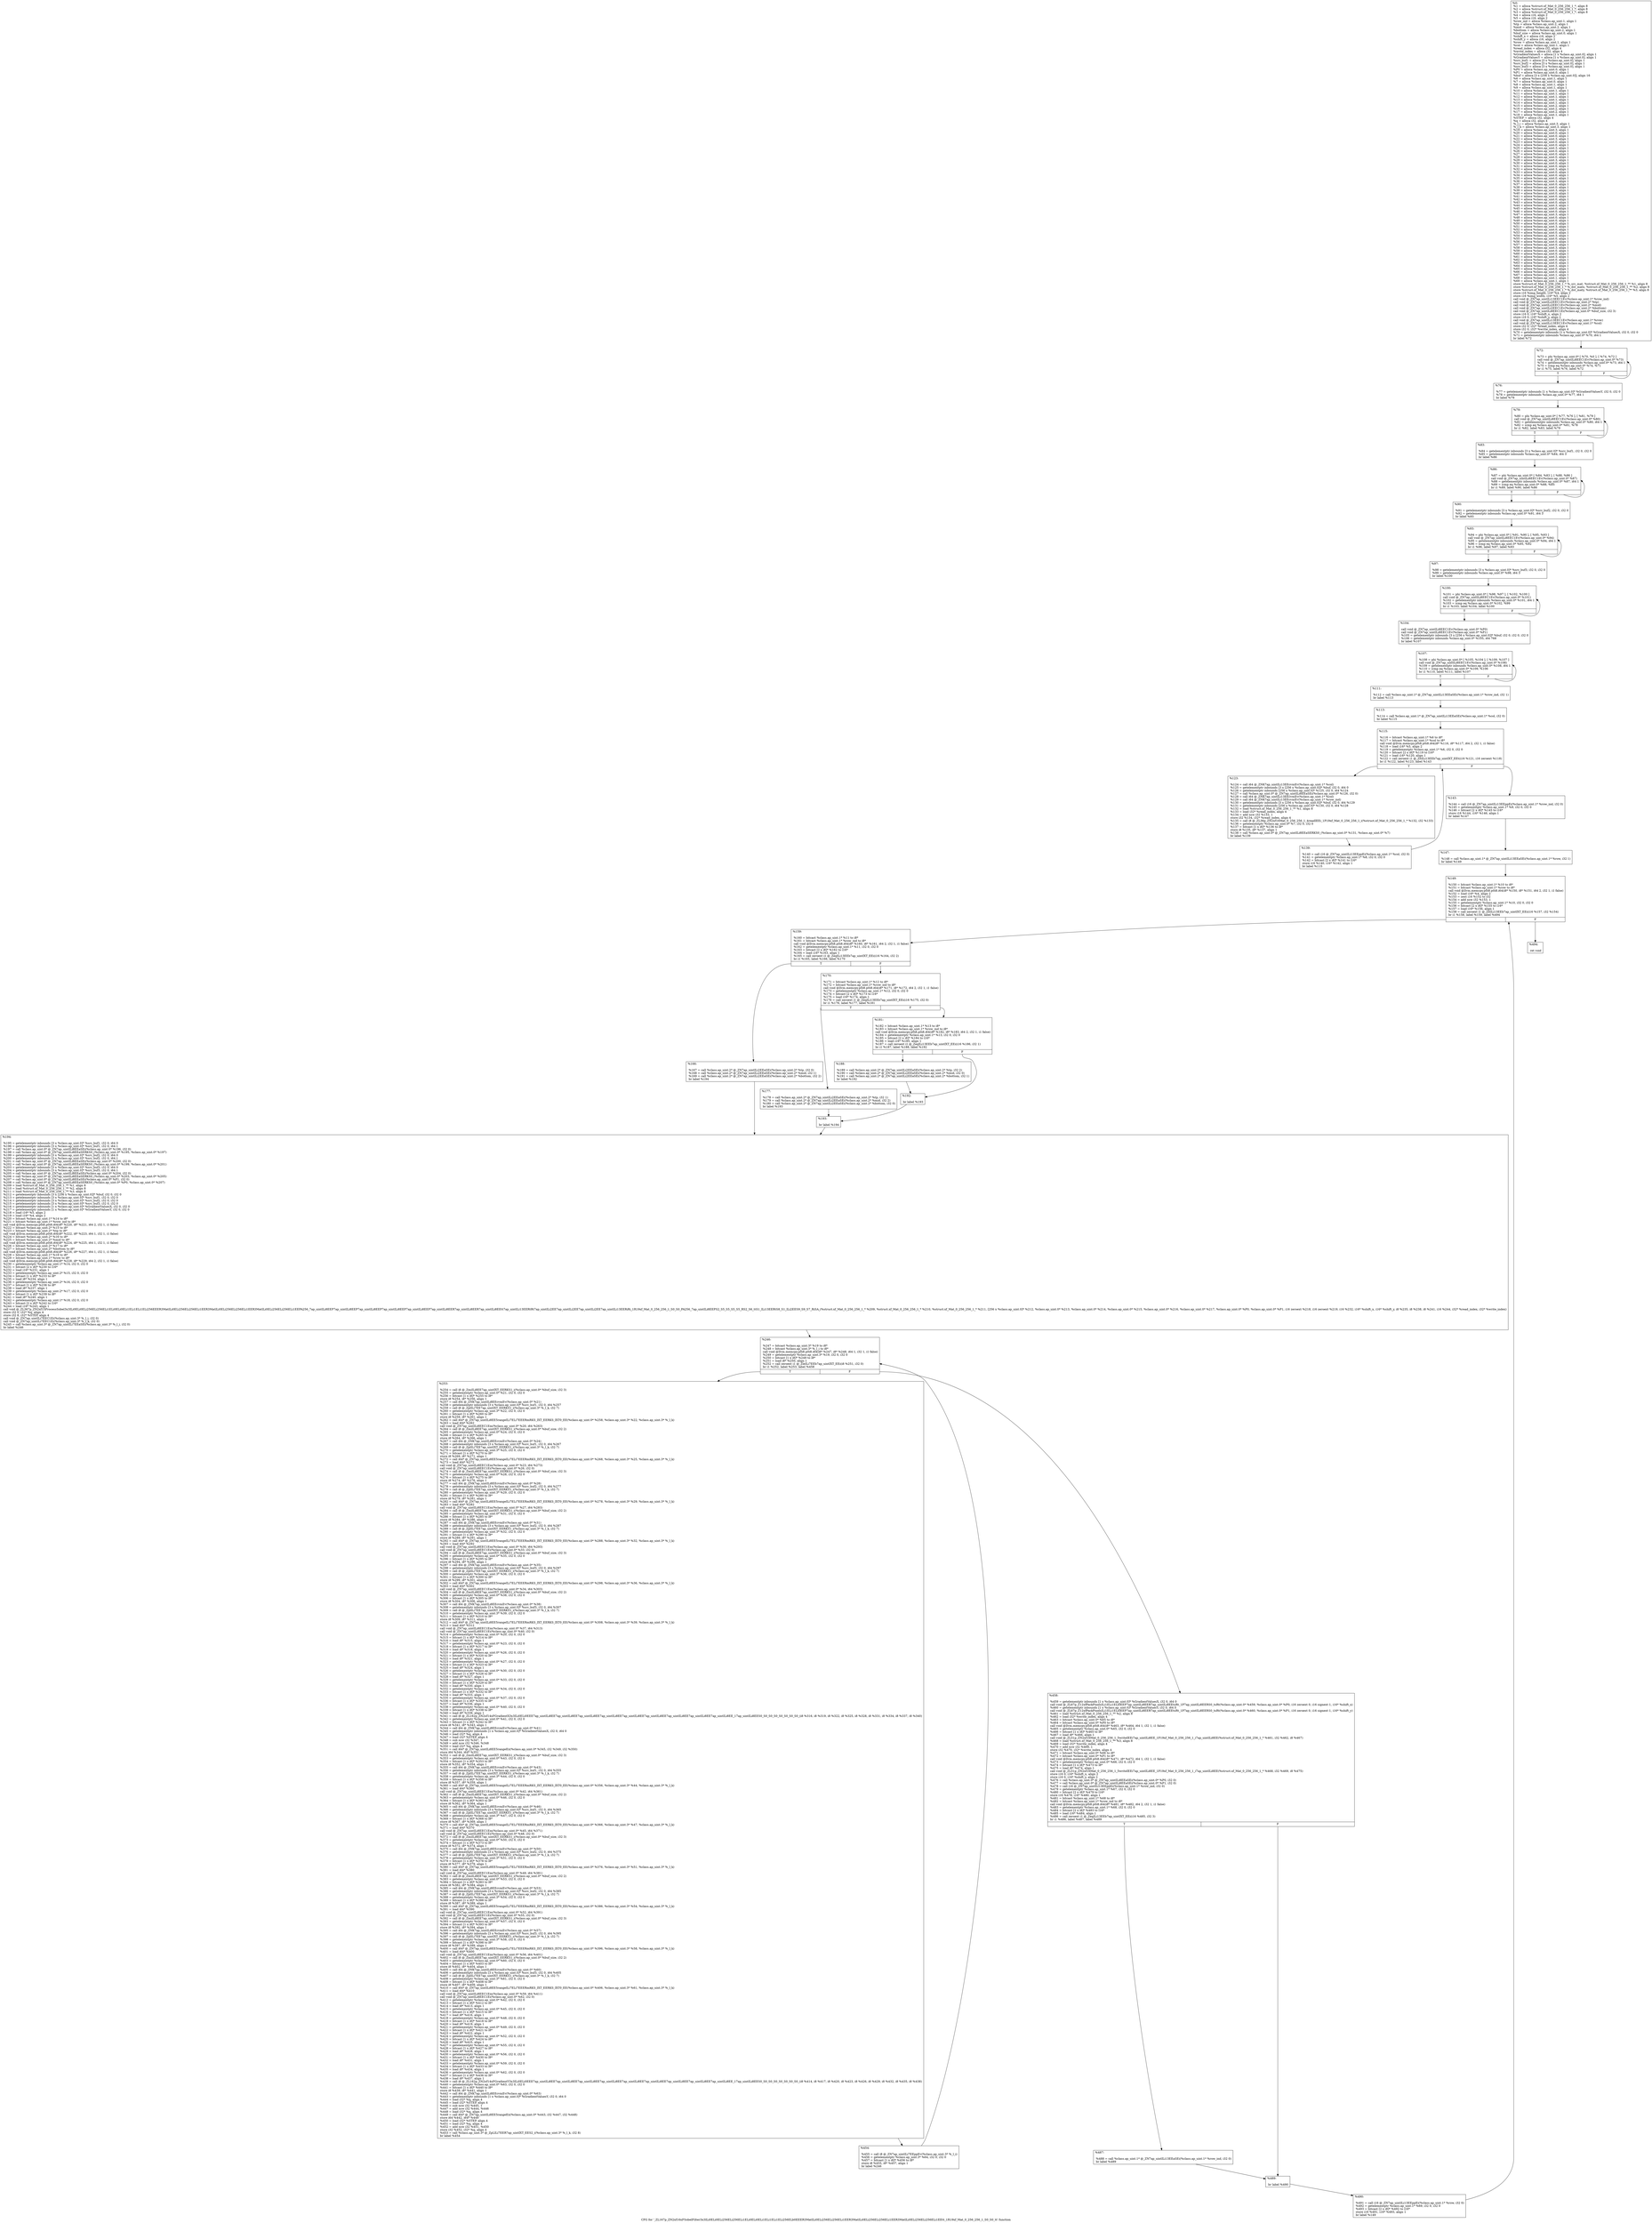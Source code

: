digraph "CFG for '_ZL167p_ZN2xf16xFSobelFilter3x3ILi0ELi0ELi256ELi256ELi1ELi0ELi0ELi1ELi1ELi1ELi256ELb0EEER3MatILi0ELi256ELi256ELi1EER3MatILi0ELi256ELi256ELi1EER3MatILi0ELi256ELi256ELi1EEtt_1R19xf_Mat_0_256_256_1_S0_S0_tt' function" {
	label="CFG for '_ZL167p_ZN2xf16xFSobelFilter3x3ILi0ELi0ELi256ELi256ELi1ELi0ELi0ELi1ELi1ELi1ELi256ELb0EEER3MatILi0ELi256ELi256ELi1EER3MatILi0ELi256ELi256ELi1EER3MatILi0ELi256ELi256ELi1EEtt_1R19xf_Mat_0_256_256_1_S0_S0_tt' function";

	Node0x1e5d020 [shape=record,label="{%0:\l  %1 = alloca %struct.xf_Mat_0_256_256_1_*, align 8\l  %2 = alloca %struct.xf_Mat_0_256_256_1_*, align 8\l  %3 = alloca %struct.xf_Mat_0_256_256_1_*, align 8\l  %4 = alloca i16, align 2\l  %5 = alloca i16, align 2\l  %row_ind = alloca %class.ap_uint.1, align 1\l  %tp = alloca %class.ap_uint.2, align 1\l  %mid = alloca %class.ap_uint.2, align 1\l  %bottom = alloca %class.ap_uint.2, align 1\l  %buf_size = alloca %class.ap_uint.0, align 1\l  %shift_x = alloca i16, align 2\l  %shift_y = alloca i16, align 2\l  %row = alloca %class.ap_uint.1, align 1\l  %col = alloca %class.ap_uint.1, align 1\l  %read_index = alloca i32, align 4\l  %write_index = alloca i32, align 4\l  %GradientValuesX = alloca [1 x %class.ap_uint.0], align 1\l  %GradientValuesY = alloca [1 x %class.ap_uint.0], align 1\l  %src_buf1 = alloca [3 x %class.ap_uint.0], align 1\l  %src_buf2 = alloca [3 x %class.ap_uint.0], align 1\l  %src_buf3 = alloca [3 x %class.ap_uint.0], align 1\l  %P0 = alloca %class.ap_uint.0, align 1\l  %P1 = alloca %class.ap_uint.0, align 1\l  %buf = alloca [3 x [256 x %class.ap_uint.0]], align 16\l  %6 = alloca %class.ap_uint.1, align 1\l  %7 = alloca %class.ap_uint.0, align 1\l  %8 = alloca %class.ap_uint.1, align 1\l  %9 = alloca %class.ap_uint.1, align 1\l  %10 = alloca %class.ap_uint.1, align 1\l  %11 = alloca %class.ap_uint.1, align 1\l  %12 = alloca %class.ap_uint.1, align 1\l  %13 = alloca %class.ap_uint.1, align 1\l  %14 = alloca %class.ap_uint.1, align 1\l  %15 = alloca %class.ap_uint.2, align 1\l  %16 = alloca %class.ap_uint.2, align 1\l  %17 = alloca %class.ap_uint.2, align 1\l  %18 = alloca %class.ap_uint.1, align 1\l  %STEP = alloca i32, align 4\l  %q = alloca i32, align 4\l  %_l_i = alloca %class.ap_uint.3, align 1\l  %_l_k = alloca %class.ap_uint.3, align 1\l  %19 = alloca %class.ap_uint.3, align 1\l  %20 = alloca %class.ap_uint.0, align 1\l  %21 = alloca %class.ap_uint.0, align 1\l  %22 = alloca %class.ap_uint.3, align 1\l  %23 = alloca %class.ap_uint.0, align 1\l  %24 = alloca %class.ap_uint.0, align 1\l  %25 = alloca %class.ap_uint.3, align 1\l  %26 = alloca %class.ap_uint.0, align 1\l  %27 = alloca %class.ap_uint.0, align 1\l  %28 = alloca %class.ap_uint.0, align 1\l  %29 = alloca %class.ap_uint.3, align 1\l  %30 = alloca %class.ap_uint.0, align 1\l  %31 = alloca %class.ap_uint.0, align 1\l  %32 = alloca %class.ap_uint.3, align 1\l  %33 = alloca %class.ap_uint.0, align 1\l  %34 = alloca %class.ap_uint.0, align 1\l  %35 = alloca %class.ap_uint.0, align 1\l  %36 = alloca %class.ap_uint.3, align 1\l  %37 = alloca %class.ap_uint.0, align 1\l  %38 = alloca %class.ap_uint.0, align 1\l  %39 = alloca %class.ap_uint.3, align 1\l  %40 = alloca %class.ap_uint.0, align 1\l  %41 = alloca %class.ap_uint.0, align 1\l  %42 = alloca %class.ap_uint.0, align 1\l  %43 = alloca %class.ap_uint.0, align 1\l  %44 = alloca %class.ap_uint.3, align 1\l  %45 = alloca %class.ap_uint.0, align 1\l  %46 = alloca %class.ap_uint.0, align 1\l  %47 = alloca %class.ap_uint.3, align 1\l  %48 = alloca %class.ap_uint.0, align 1\l  %49 = alloca %class.ap_uint.0, align 1\l  %50 = alloca %class.ap_uint.0, align 1\l  %51 = alloca %class.ap_uint.3, align 1\l  %52 = alloca %class.ap_uint.0, align 1\l  %53 = alloca %class.ap_uint.0, align 1\l  %54 = alloca %class.ap_uint.3, align 1\l  %55 = alloca %class.ap_uint.0, align 1\l  %56 = alloca %class.ap_uint.0, align 1\l  %57 = alloca %class.ap_uint.0, align 1\l  %58 = alloca %class.ap_uint.3, align 1\l  %59 = alloca %class.ap_uint.0, align 1\l  %60 = alloca %class.ap_uint.0, align 1\l  %61 = alloca %class.ap_uint.3, align 1\l  %62 = alloca %class.ap_uint.0, align 1\l  %63 = alloca %class.ap_uint.0, align 1\l  %64 = alloca %class.ap_uint.3, align 1\l  %65 = alloca %class.ap_uint.0, align 1\l  %66 = alloca %class.ap_uint.0, align 1\l  %67 = alloca %class.ap_uint.1, align 1\l  %68 = alloca %class.ap_uint.1, align 1\l  %69 = alloca %class.ap_uint.1, align 1\l  store %struct.xf_Mat_0_256_256_1_* %_src_mat, %struct.xf_Mat_0_256_256_1_** %1, align 8\l  store %struct.xf_Mat_0_256_256_1_* %_dst_matx, %struct.xf_Mat_0_256_256_1_** %2, align 8\l  store %struct.xf_Mat_0_256_256_1_* %_dst_maty, %struct.xf_Mat_0_256_256_1_** %3, align 8\l  store i16 %img_height, i16* %4, align 2\l  store i16 %img_width, i16* %5, align 2\l  call void @_ZN7ap_uintILi13EEC1Ev(%class.ap_uint.1* %row_ind)\l  call void @_ZN7ap_uintILi2EEC1Ev(%class.ap_uint.2* %tp)\l  call void @_ZN7ap_uintILi2EEC1Ev(%class.ap_uint.2* %mid)\l  call void @_ZN7ap_uintILi2EEC1Ev(%class.ap_uint.2* %bottom)\l  call void @_ZN7ap_uintILi8EEC1Ei(%class.ap_uint.0* %buf_size, i32 3)\l  store i16 0, i16* %shift_x, align 2\l  store i16 0, i16* %shift_y, align 2\l  call void @_ZN7ap_uintILi13EEC1Ev(%class.ap_uint.1* %row)\l  call void @_ZN7ap_uintILi13EEC1Ev(%class.ap_uint.1* %col)\l  store i32 0, i32* %read_index, align 4\l  store i32 0, i32* %write_index, align 4\l  %70 = getelementptr inbounds [1 x %class.ap_uint.0]* %GradientValuesX, i32 0, i32 0\l  %71 = getelementptr inbounds %class.ap_uint.0* %70, i64 1\l  br label %72\l}"];
	Node0x1e5d020 -> Node0x1e60cb0;
	Node0x1e60cb0 [shape=record,label="{%72:\l\l  %73 = phi %class.ap_uint.0* [ %70, %0 ], [ %74, %72 ]\l  call void @_ZN7ap_uintILi8EEC1Ev(%class.ap_uint.0* %73)\l  %74 = getelementptr inbounds %class.ap_uint.0* %73, i64 1\l  %75 = icmp eq %class.ap_uint.0* %74, %71\l  br i1 %75, label %76, label %72\l|{<s0>T|<s1>F}}"];
	Node0x1e60cb0:s0 -> Node0x1e68940;
	Node0x1e60cb0:s1 -> Node0x1e60cb0;
	Node0x1e68940 [shape=record,label="{%76:\l\l  %77 = getelementptr inbounds [1 x %class.ap_uint.0]* %GradientValuesY, i32 0, i32 0\l  %78 = getelementptr inbounds %class.ap_uint.0* %77, i64 1\l  br label %79\l}"];
	Node0x1e68940 -> Node0x1e68b90;
	Node0x1e68b90 [shape=record,label="{%79:\l\l  %80 = phi %class.ap_uint.0* [ %77, %76 ], [ %81, %79 ]\l  call void @_ZN7ap_uintILi8EEC1Ev(%class.ap_uint.0* %80)\l  %81 = getelementptr inbounds %class.ap_uint.0* %80, i64 1\l  %82 = icmp eq %class.ap_uint.0* %81, %78\l  br i1 %82, label %83, label %79\l|{<s0>T|<s1>F}}"];
	Node0x1e68b90:s0 -> Node0x1e68ef0;
	Node0x1e68b90:s1 -> Node0x1e68b90;
	Node0x1e68ef0 [shape=record,label="{%83:\l\l  %84 = getelementptr inbounds [3 x %class.ap_uint.0]* %src_buf1, i32 0, i32 0\l  %85 = getelementptr inbounds %class.ap_uint.0* %84, i64 3\l  br label %86\l}"];
	Node0x1e68ef0 -> Node0x1e69140;
	Node0x1e69140 [shape=record,label="{%86:\l\l  %87 = phi %class.ap_uint.0* [ %84, %83 ], [ %88, %86 ]\l  call void @_ZN7ap_uintILi8EEC1Ev(%class.ap_uint.0* %87)\l  %88 = getelementptr inbounds %class.ap_uint.0* %87, i64 1\l  %89 = icmp eq %class.ap_uint.0* %88, %85\l  br i1 %89, label %90, label %86\l|{<s0>T|<s1>F}}"];
	Node0x1e69140:s0 -> Node0x1e694f0;
	Node0x1e69140:s1 -> Node0x1e69140;
	Node0x1e694f0 [shape=record,label="{%90:\l\l  %91 = getelementptr inbounds [3 x %class.ap_uint.0]* %src_buf2, i32 0, i32 0\l  %92 = getelementptr inbounds %class.ap_uint.0* %91, i64 3\l  br label %93\l}"];
	Node0x1e694f0 -> Node0x1e69740;
	Node0x1e69740 [shape=record,label="{%93:\l\l  %94 = phi %class.ap_uint.0* [ %91, %90 ], [ %95, %93 ]\l  call void @_ZN7ap_uintILi8EEC1Ev(%class.ap_uint.0* %94)\l  %95 = getelementptr inbounds %class.ap_uint.0* %94, i64 1\l  %96 = icmp eq %class.ap_uint.0* %95, %92\l  br i1 %96, label %97, label %93\l|{<s0>T|<s1>F}}"];
	Node0x1e69740:s0 -> Node0x1e69aa0;
	Node0x1e69740:s1 -> Node0x1e69740;
	Node0x1e69aa0 [shape=record,label="{%97:\l\l  %98 = getelementptr inbounds [3 x %class.ap_uint.0]* %src_buf3, i32 0, i32 0\l  %99 = getelementptr inbounds %class.ap_uint.0* %98, i64 3\l  br label %100\l}"];
	Node0x1e69aa0 -> Node0x1e69cf0;
	Node0x1e69cf0 [shape=record,label="{%100:\l\l  %101 = phi %class.ap_uint.0* [ %98, %97 ], [ %102, %100 ]\l  call void @_ZN7ap_uintILi8EEC1Ev(%class.ap_uint.0* %101)\l  %102 = getelementptr inbounds %class.ap_uint.0* %101, i64 1\l  %103 = icmp eq %class.ap_uint.0* %102, %99\l  br i1 %103, label %104, label %100\l|{<s0>T|<s1>F}}"];
	Node0x1e69cf0:s0 -> Node0x1e6a050;
	Node0x1e69cf0:s1 -> Node0x1e69cf0;
	Node0x1e6a050 [shape=record,label="{%104:\l\l  call void @_ZN7ap_uintILi8EEC1Ev(%class.ap_uint.0* %P0)\l  call void @_ZN7ap_uintILi8EEC1Ev(%class.ap_uint.0* %P1)\l  %105 = getelementptr inbounds [3 x [256 x %class.ap_uint.0]]* %buf, i32 0, i32 0, i32 0\l  %106 = getelementptr inbounds %class.ap_uint.0* %105, i64 768\l  br label %107\l}"];
	Node0x1e6a050 -> Node0x1e6a330;
	Node0x1e6a330 [shape=record,label="{%107:\l\l  %108 = phi %class.ap_uint.0* [ %105, %104 ], [ %109, %107 ]\l  call void @_ZN7ap_uintILi8EEC1Ev(%class.ap_uint.0* %108)\l  %109 = getelementptr inbounds %class.ap_uint.0* %108, i64 1\l  %110 = icmp eq %class.ap_uint.0* %109, %106\l  br i1 %110, label %111, label %107\l|{<s0>T|<s1>F}}"];
	Node0x1e6a330:s0 -> Node0x1e6a6e0;
	Node0x1e6a330:s1 -> Node0x1e6a330;
	Node0x1e6a6e0 [shape=record,label="{%111:\l\l  %112 = call %class.ap_uint.1* @_ZN7ap_uintILi13EEaSEi(%class.ap_uint.1* %row_ind, i32 1)\l  br label %113\l}"];
	Node0x1e6a6e0 -> Node0x1e6a960;
	Node0x1e6a960 [shape=record,label="{%113:\l\l  %114 = call %class.ap_uint.1* @_ZN7ap_uintILi13EEaSEi(%class.ap_uint.1* %col, i32 0)\l  br label %115\l}"];
	Node0x1e6a960 -> Node0x1e6ab30;
	Node0x1e6ab30 [shape=record,label="{%115:\l\l  %116 = bitcast %class.ap_uint.1* %6 to i8*\l  %117 = bitcast %class.ap_uint.1* %col to i8*\l  call void @llvm.memcpy.p0i8.p0i8.i64(i8* %116, i8* %117, i64 2, i32 1, i1 false)\l  %118 = load i16* %5, align 2\l  %119 = getelementptr %class.ap_uint.1* %6, i32 0, i32 0\l  %120 = bitcast [2 x i8]* %119 to i16*\l  %121 = load i16* %120, align 1\l  %122 = call zeroext i1 @_ZltILi13EEb7ap_uintIXT_EEt(i16 %121, i16 zeroext %118)\l  br i1 %122, label %123, label %143\l|{<s0>T|<s1>F}}"];
	Node0x1e6ab30:s0 -> Node0x1e6b2c0;
	Node0x1e6ab30:s1 -> Node0x1e6b360;
	Node0x1e6b2c0 [shape=record,label="{%123:\l\l  %124 = call i64 @_ZNK7ap_uintILi13EEcvmEv(%class.ap_uint.1* %col)\l  %125 = getelementptr inbounds [3 x [256 x %class.ap_uint.0]]* %buf, i32 0, i64 0\l  %126 = getelementptr inbounds [256 x %class.ap_uint.0]* %125, i32 0, i64 %124\l  %127 = call %class.ap_uint.0* @_ZN7ap_uintILi8EEaSEi(%class.ap_uint.0* %126, i32 0)\l  %128 = call i64 @_ZNK7ap_uintILi13EEcvmEv(%class.ap_uint.1* %col)\l  %129 = call i64 @_ZNK7ap_uintILi13EEcvmEv(%class.ap_uint.1* %row_ind)\l  %130 = getelementptr inbounds [3 x [256 x %class.ap_uint.0]]* %buf, i32 0, i64 %129\l  %131 = getelementptr inbounds [256 x %class.ap_uint.0]* %130, i32 0, i64 %128\l  %132 = load %struct.xf_Mat_0_256_256_1_** %1, align 8\l  %133 = load i32* %read_index, align 4\l  %134 = add nsw i32 %133, 1\l  store i32 %134, i32* %read_index, align 4\l  %135 = call i8 @_ZL36p_ZN2xf16Mat_0_256_256_1_4readIEEi_1P19xf_Mat_0_256_256_1_i(%struct.xf_Mat_0_256_256_1_* %132, i32 %133)\l  %136 = getelementptr %class.ap_uint.0* %7, i32 0, i32 0\l  %137 = bitcast [1 x i8]* %136 to i8*\l  store i8 %135, i8* %137, align 1\l  %138 = call %class.ap_uint.0* @_ZN7ap_uintILi8EEaSERKS0_(%class.ap_uint.0* %131, %class.ap_uint.0* %7)\l  br label %139\l}"];
	Node0x1e6b2c0 -> Node0x1e6cae0;
	Node0x1e6cae0 [shape=record,label="{%139:\l\l  %140 = call i16 @_ZN7ap_uintILi13EEppEi(%class.ap_uint.1* %col, i32 0)\l  %141 = getelementptr %class.ap_uint.1* %8, i32 0, i32 0\l  %142 = bitcast [2 x i8]* %141 to i16*\l  store i16 %140, i16* %142, align 1\l  br label %115\l}"];
	Node0x1e6cae0 -> Node0x1e6ab30;
	Node0x1e6b360 [shape=record,label="{%143:\l\l  %144 = call i16 @_ZN7ap_uintILi13EEppEi(%class.ap_uint.1* %row_ind, i32 0)\l  %145 = getelementptr %class.ap_uint.1* %9, i32 0, i32 0\l  %146 = bitcast [2 x i8]* %145 to i16*\l  store i16 %144, i16* %146, align 1\l  br label %147\l}"];
	Node0x1e6b360 -> Node0x1e6d250;
	Node0x1e6d250 [shape=record,label="{%147:\l\l  %148 = call %class.ap_uint.1* @_ZN7ap_uintILi13EEaSEi(%class.ap_uint.1* %row, i32 1)\l  br label %149\l}"];
	Node0x1e6d250 -> Node0x1e6d3e0;
	Node0x1e6d3e0 [shape=record,label="{%149:\l\l  %150 = bitcast %class.ap_uint.1* %10 to i8*\l  %151 = bitcast %class.ap_uint.1* %row to i8*\l  call void @llvm.memcpy.p0i8.p0i8.i64(i8* %150, i8* %151, i64 2, i32 1, i1 false)\l  %152 = load i16* %4, align 2\l  %153 = zext i16 %152 to i32\l  %154 = add nsw i32 %153, 1\l  %155 = getelementptr %class.ap_uint.1* %10, i32 0, i32 0\l  %156 = bitcast [2 x i8]* %155 to i16*\l  %157 = load i16* %156, align 1\l  %158 = call zeroext i1 @_ZltILi13EEb7ap_uintIXT_EEi(i16 %157, i32 %154)\l  br i1 %158, label %159, label %494\l|{<s0>T|<s1>F}}"];
	Node0x1e6d3e0:s0 -> Node0x1e6dc10;
	Node0x1e6d3e0:s1 -> Node0x1e6dcb0;
	Node0x1e6dc10 [shape=record,label="{%159:\l\l  %160 = bitcast %class.ap_uint.1* %11 to i8*\l  %161 = bitcast %class.ap_uint.1* %row_ind to i8*\l  call void @llvm.memcpy.p0i8.p0i8.i64(i8* %160, i8* %161, i64 2, i32 1, i1 false)\l  %162 = getelementptr %class.ap_uint.1* %11, i32 0, i32 0\l  %163 = bitcast [2 x i8]* %162 to i16*\l  %164 = load i16* %163, align 1\l  %165 = call zeroext i1 @_ZeqILi13EEb7ap_uintIXT_EEi(i16 %164, i32 2)\l  br i1 %165, label %166, label %170\l|{<s0>T|<s1>F}}"];
	Node0x1e6dc10:s0 -> Node0x1e6e3a0;
	Node0x1e6dc10:s1 -> Node0x1e6e440;
	Node0x1e6e3a0 [shape=record,label="{%166:\l\l  %167 = call %class.ap_uint.2* @_ZN7ap_uintILi2EEaSEi(%class.ap_uint.2* %tp, i32 0)\l  %168 = call %class.ap_uint.2* @_ZN7ap_uintILi2EEaSEi(%class.ap_uint.2* %mid, i32 1)\l  %169 = call %class.ap_uint.2* @_ZN7ap_uintILi2EEaSEi(%class.ap_uint.2* %bottom, i32 2)\l  br label %194\l}"];
	Node0x1e6e3a0 -> Node0x1e6e940;
	Node0x1e6e440 [shape=record,label="{%170:\l\l  %171 = bitcast %class.ap_uint.1* %12 to i8*\l  %172 = bitcast %class.ap_uint.1* %row_ind to i8*\l  call void @llvm.memcpy.p0i8.p0i8.i64(i8* %171, i8* %172, i64 2, i32 1, i1 false)\l  %173 = getelementptr %class.ap_uint.1* %12, i32 0, i32 0\l  %174 = bitcast [2 x i8]* %173 to i16*\l  %175 = load i16* %174, align 1\l  %176 = call zeroext i1 @_ZeqILi13EEb7ap_uintIXT_EEi(i16 %175, i32 0)\l  br i1 %176, label %177, label %181\l|{<s0>T|<s1>F}}"];
	Node0x1e6e440:s0 -> Node0x1e6ee80;
	Node0x1e6e440:s1 -> Node0x1e6ef20;
	Node0x1e6ee80 [shape=record,label="{%177:\l\l  %178 = call %class.ap_uint.2* @_ZN7ap_uintILi2EEaSEi(%class.ap_uint.2* %tp, i32 1)\l  %179 = call %class.ap_uint.2* @_ZN7ap_uintILi2EEaSEi(%class.ap_uint.2* %mid, i32 2)\l  %180 = call %class.ap_uint.2* @_ZN7ap_uintILi2EEaSEi(%class.ap_uint.2* %bottom, i32 0)\l  br label %193\l}"];
	Node0x1e6ee80 -> Node0x1e6f280;
	Node0x1e6ef20 [shape=record,label="{%181:\l\l  %182 = bitcast %class.ap_uint.1* %13 to i8*\l  %183 = bitcast %class.ap_uint.1* %row_ind to i8*\l  call void @llvm.memcpy.p0i8.p0i8.i64(i8* %182, i8* %183, i64 2, i32 1, i1 false)\l  %184 = getelementptr %class.ap_uint.1* %13, i32 0, i32 0\l  %185 = bitcast [2 x i8]* %184 to i16*\l  %186 = load i16* %185, align 1\l  %187 = call zeroext i1 @_ZeqILi13EEb7ap_uintIXT_EEi(i16 %186, i32 1)\l  br i1 %187, label %188, label %192\l|{<s0>T|<s1>F}}"];
	Node0x1e6ef20:s0 -> Node0x1e6f7c0;
	Node0x1e6ef20:s1 -> Node0x1e6f820;
	Node0x1e6f7c0 [shape=record,label="{%188:\l\l  %189 = call %class.ap_uint.2* @_ZN7ap_uintILi2EEaSEi(%class.ap_uint.2* %tp, i32 2)\l  %190 = call %class.ap_uint.2* @_ZN7ap_uintILi2EEaSEi(%class.ap_uint.2* %mid, i32 0)\l  %191 = call %class.ap_uint.2* @_ZN7ap_uintILi2EEaSEi(%class.ap_uint.2* %bottom, i32 1)\l  br label %192\l}"];
	Node0x1e6f7c0 -> Node0x1e6f820;
	Node0x1e6f820 [shape=record,label="{%192:\l\l  br label %193\l}"];
	Node0x1e6f820 -> Node0x1e6f280;
	Node0x1e6f280 [shape=record,label="{%193:\l\l  br label %194\l}"];
	Node0x1e6f280 -> Node0x1e6e940;
	Node0x1e6e940 [shape=record,label="{%194:\l\l  %195 = getelementptr inbounds [3 x %class.ap_uint.0]* %src_buf1, i32 0, i64 0\l  %196 = getelementptr inbounds [3 x %class.ap_uint.0]* %src_buf1, i32 0, i64 1\l  %197 = call %class.ap_uint.0* @_ZN7ap_uintILi8EEaSEi(%class.ap_uint.0* %196, i32 0)\l  %198 = call %class.ap_uint.0* @_ZN7ap_uintILi8EEaSERKS0_(%class.ap_uint.0* %195, %class.ap_uint.0* %197)\l  %199 = getelementptr inbounds [3 x %class.ap_uint.0]* %src_buf2, i32 0, i64 0\l  %200 = getelementptr inbounds [3 x %class.ap_uint.0]* %src_buf2, i32 0, i64 1\l  %201 = call %class.ap_uint.0* @_ZN7ap_uintILi8EEaSEi(%class.ap_uint.0* %200, i32 0)\l  %202 = call %class.ap_uint.0* @_ZN7ap_uintILi8EEaSERKS0_(%class.ap_uint.0* %199, %class.ap_uint.0* %201)\l  %203 = getelementptr inbounds [3 x %class.ap_uint.0]* %src_buf3, i32 0, i64 0\l  %204 = getelementptr inbounds [3 x %class.ap_uint.0]* %src_buf3, i32 0, i64 1\l  %205 = call %class.ap_uint.0* @_ZN7ap_uintILi8EEaSEi(%class.ap_uint.0* %204, i32 0)\l  %206 = call %class.ap_uint.0* @_ZN7ap_uintILi8EEaSERKS0_(%class.ap_uint.0* %203, %class.ap_uint.0* %205)\l  %207 = call %class.ap_uint.0* @_ZN7ap_uintILi8EEaSEi(%class.ap_uint.0* %P1, i32 0)\l  %208 = call %class.ap_uint.0* @_ZN7ap_uintILi8EEaSERKS0_(%class.ap_uint.0* %P0, %class.ap_uint.0* %207)\l  %209 = load %struct.xf_Mat_0_256_256_1_** %1, align 8\l  %210 = load %struct.xf_Mat_0_256_256_1_** %2, align 8\l  %211 = load %struct.xf_Mat_0_256_256_1_** %3, align 8\l  %212 = getelementptr inbounds [3 x [256 x %class.ap_uint.0]]* %buf, i32 0, i32 0\l  %213 = getelementptr inbounds [3 x %class.ap_uint.0]* %src_buf1, i32 0, i32 0\l  %214 = getelementptr inbounds [3 x %class.ap_uint.0]* %src_buf2, i32 0, i32 0\l  %215 = getelementptr inbounds [3 x %class.ap_uint.0]* %src_buf3, i32 0, i32 0\l  %216 = getelementptr inbounds [1 x %class.ap_uint.0]* %GradientValuesX, i32 0, i32 0\l  %217 = getelementptr inbounds [1 x %class.ap_uint.0]* %GradientValuesY, i32 0, i32 0\l  %218 = load i16* %5, align 2\l  %219 = load i16* %4, align 2\l  %220 = bitcast %class.ap_uint.1* %14 to i8*\l  %221 = bitcast %class.ap_uint.1* %row_ind to i8*\l  call void @llvm.memcpy.p0i8.p0i8.i64(i8* %220, i8* %221, i64 2, i32 1, i1 false)\l  %222 = bitcast %class.ap_uint.2* %15 to i8*\l  %223 = bitcast %class.ap_uint.2* %tp to i8*\l  call void @llvm.memcpy.p0i8.p0i8.i64(i8* %222, i8* %223, i64 1, i32 1, i1 false)\l  %224 = bitcast %class.ap_uint.2* %16 to i8*\l  %225 = bitcast %class.ap_uint.2* %mid to i8*\l  call void @llvm.memcpy.p0i8.p0i8.i64(i8* %224, i8* %225, i64 1, i32 1, i1 false)\l  %226 = bitcast %class.ap_uint.2* %17 to i8*\l  %227 = bitcast %class.ap_uint.2* %bottom to i8*\l  call void @llvm.memcpy.p0i8.p0i8.i64(i8* %226, i8* %227, i64 1, i32 1, i1 false)\l  %228 = bitcast %class.ap_uint.1* %18 to i8*\l  %229 = bitcast %class.ap_uint.1* %row to i8*\l  call void @llvm.memcpy.p0i8.p0i8.i64(i8* %228, i8* %229, i64 2, i32 1, i1 false)\l  %230 = getelementptr %class.ap_uint.1* %14, i32 0, i32 0\l  %231 = bitcast [2 x i8]* %230 to i16*\l  %232 = load i16* %231, align 1\l  %233 = getelementptr %class.ap_uint.2* %15, i32 0, i32 0\l  %234 = bitcast [1 x i8]* %233 to i8*\l  %235 = load i8* %234, align 1\l  %236 = getelementptr %class.ap_uint.2* %16, i32 0, i32 0\l  %237 = bitcast [1 x i8]* %236 to i8*\l  %238 = load i8* %237, align 1\l  %239 = getelementptr %class.ap_uint.2* %17, i32 0, i32 0\l  %240 = bitcast [1 x i8]* %239 to i8*\l  %241 = load i8* %240, align 1\l  %242 = getelementptr %class.ap_uint.1* %18, i32 0, i32 0\l  %243 = bitcast [2 x i8]* %242 to i16*\l  %244 = load i16* %243, align 1\l  call void @_ZL367p_ZN2xf15ProcessSobel3x3ILi0ELi0ELi256ELi256ELi1ELi0ELi0ELi1ELi1ELi1ELi256EEER3MatILi0ELi256ELi256ELi1EER3MatILi0ELi256ELi256ELi1EER3MatILi0ELi256ELi256ELi1EEPA256_7ap_uintILi8EEP7ap_uintILi8EEP7ap_uintILi8EEP7ap_uintILi8EEP7ap_uintILi8EEP7ap_uintILi8EER7ap_uintILi8EER7ap_uintILi8EEtt7ap_uintILi13EERtRt7ap_uintILi2EE7ap_uintILi2EE7ap_uintILi2EE7ap_uintILi13EERiRi_1R19xf_Mat_0_256_256_1_S0_S0_PA256_7ap_uintILi8EEPS2_S5_S5_S5_S5_RS2_S6_ttS1_ILi13EERtS8_S1_ILi2EES9_S9_S7_RiSA_(%struct.xf_Mat_0_256_256_1_* %209, %struct.xf_Mat_0_256_256_1_* %210, %struct.xf_Mat_0_256_256_1_* %211, [256 x %class.ap_uint.0]* %212, %class.ap_uint.0* %213, %class.ap_uint.0* %214, %class.ap_uint.0* %215, %class.ap_uint.0* %216, %class.ap_uint.0* %217, %class.ap_uint.0* %P0, %class.ap_uint.0* %P1, i16 zeroext %218, i16 zeroext %219, i16 %232, i16* %shift_x, i16* %shift_y, i8 %235, i8 %238, i8 %241, i16 %244, i32* %read_index, i32* %write_index)\l  store i32 0, i32* %q, align 4\l  store i32 8, i32* %STEP, align 4\l  call void @_ZN7ap_uintILi7EEC1Ei(%class.ap_uint.3* %_l_i, i32 0)\l  call void @_ZN7ap_uintILi7EEC1Ei(%class.ap_uint.3* %_l_k, i32 0)\l  %245 = call %class.ap_uint.3* @_ZN7ap_uintILi7EEaSEi(%class.ap_uint.3* %_l_i, i32 0)\l  br label %246\l}"];
	Node0x1e6e940 -> Node0x1e731c0;
	Node0x1e731c0 [shape=record,label="{%246:\l\l  %247 = bitcast %class.ap_uint.3* %19 to i8*\l  %248 = bitcast %class.ap_uint.3* %_l_i to i8*\l  call void @llvm.memcpy.p0i8.p0i8.i64(i8* %247, i8* %248, i64 1, i32 1, i1 false)\l  %249 = getelementptr %class.ap_uint.3* %19, i32 0, i32 0\l  %250 = bitcast [1 x i8]* %249 to i8*\l  %251 = load i8* %250, align 1\l  %252 = call zeroext i1 @_ZleILi7EEb7ap_uintIXT_EEi(i8 %251, i32 0)\l  br i1 %252, label %253, label %458\l|{<s0>T|<s1>F}}"];
	Node0x1e731c0:s0 -> Node0x1e73850;
	Node0x1e731c0:s1 -> Node0x1e738f0;
	Node0x1e73850 [shape=record,label="{%253:\l\l  %254 = call i8 @_ZmiILi8EE7ap_uintIXT_EERKS1_i(%class.ap_uint.0* %buf_size, i32 3)\l  %255 = getelementptr %class.ap_uint.0* %21, i32 0, i32 0\l  %256 = bitcast [1 x i8]* %255 to i8*\l  store i8 %254, i8* %256, align 1\l  %257 = call i64 @_ZNK7ap_uintILi8EEcvmEv(%class.ap_uint.0* %21)\l  %258 = getelementptr inbounds [3 x %class.ap_uint.0]* %src_buf1, i32 0, i64 %257\l  %259 = call i8 @_ZplILi7EE7ap_uintIXT_EERKS1_i(%class.ap_uint.3* %_l_k, i32 7)\l  %260 = getelementptr %class.ap_uint.3* %22, i32 0, i32 0\l  %261 = bitcast [1 x i8]* %260 to i8*\l  store i8 %259, i8* %261, align 1\l  %262 = call i64* @_ZN7ap_uintILi8EE5rangeILi7ELi7EEERmRKS_IXT_EERKS_IXT0_EE(%class.ap_uint.0* %258, %class.ap_uint.3* %22, %class.ap_uint.3* %_l_k)\l  %263 = load i64* %262\l  call void @_ZN7ap_uintILi8EEC1Em(%class.ap_uint.0* %20, i64 %263)\l  %264 = call i8 @_ZmiILi8EE7ap_uintIXT_EERKS1_i(%class.ap_uint.0* %buf_size, i32 2)\l  %265 = getelementptr %class.ap_uint.0* %24, i32 0, i32 0\l  %266 = bitcast [1 x i8]* %265 to i8*\l  store i8 %264, i8* %266, align 1\l  %267 = call i64 @_ZNK7ap_uintILi8EEcvmEv(%class.ap_uint.0* %24)\l  %268 = getelementptr inbounds [3 x %class.ap_uint.0]* %src_buf1, i32 0, i64 %267\l  %269 = call i8 @_ZplILi7EE7ap_uintIXT_EERKS1_i(%class.ap_uint.3* %_l_k, i32 7)\l  %270 = getelementptr %class.ap_uint.3* %25, i32 0, i32 0\l  %271 = bitcast [1 x i8]* %270 to i8*\l  store i8 %269, i8* %271, align 1\l  %272 = call i64* @_ZN7ap_uintILi8EE5rangeILi7ELi7EEERmRKS_IXT_EERKS_IXT0_EE(%class.ap_uint.0* %268, %class.ap_uint.3* %25, %class.ap_uint.3* %_l_k)\l  %273 = load i64* %272\l  call void @_ZN7ap_uintILi8EEC1Em(%class.ap_uint.0* %23, i64 %273)\l  call void @_ZN7ap_uintILi8EEC1Ei(%class.ap_uint.0* %26, i32 0)\l  %274 = call i8 @_ZmiILi8EE7ap_uintIXT_EERKS1_i(%class.ap_uint.0* %buf_size, i32 3)\l  %275 = getelementptr %class.ap_uint.0* %28, i32 0, i32 0\l  %276 = bitcast [1 x i8]* %275 to i8*\l  store i8 %274, i8* %276, align 1\l  %277 = call i64 @_ZNK7ap_uintILi8EEcvmEv(%class.ap_uint.0* %28)\l  %278 = getelementptr inbounds [3 x %class.ap_uint.0]* %src_buf2, i32 0, i64 %277\l  %279 = call i8 @_ZplILi7EE7ap_uintIXT_EERKS1_i(%class.ap_uint.3* %_l_k, i32 7)\l  %280 = getelementptr %class.ap_uint.3* %29, i32 0, i32 0\l  %281 = bitcast [1 x i8]* %280 to i8*\l  store i8 %279, i8* %281, align 1\l  %282 = call i64* @_ZN7ap_uintILi8EE5rangeILi7ELi7EEERmRKS_IXT_EERKS_IXT0_EE(%class.ap_uint.0* %278, %class.ap_uint.3* %29, %class.ap_uint.3* %_l_k)\l  %283 = load i64* %282\l  call void @_ZN7ap_uintILi8EEC1Em(%class.ap_uint.0* %27, i64 %283)\l  %284 = call i8 @_ZmiILi8EE7ap_uintIXT_EERKS1_i(%class.ap_uint.0* %buf_size, i32 2)\l  %285 = getelementptr %class.ap_uint.0* %31, i32 0, i32 0\l  %286 = bitcast [1 x i8]* %285 to i8*\l  store i8 %284, i8* %286, align 1\l  %287 = call i64 @_ZNK7ap_uintILi8EEcvmEv(%class.ap_uint.0* %31)\l  %288 = getelementptr inbounds [3 x %class.ap_uint.0]* %src_buf2, i32 0, i64 %287\l  %289 = call i8 @_ZplILi7EE7ap_uintIXT_EERKS1_i(%class.ap_uint.3* %_l_k, i32 7)\l  %290 = getelementptr %class.ap_uint.3* %32, i32 0, i32 0\l  %291 = bitcast [1 x i8]* %290 to i8*\l  store i8 %289, i8* %291, align 1\l  %292 = call i64* @_ZN7ap_uintILi8EE5rangeILi7ELi7EEERmRKS_IXT_EERKS_IXT0_EE(%class.ap_uint.0* %288, %class.ap_uint.3* %32, %class.ap_uint.3* %_l_k)\l  %293 = load i64* %292\l  call void @_ZN7ap_uintILi8EEC1Em(%class.ap_uint.0* %30, i64 %293)\l  call void @_ZN7ap_uintILi8EEC1Ei(%class.ap_uint.0* %33, i32 0)\l  %294 = call i8 @_ZmiILi8EE7ap_uintIXT_EERKS1_i(%class.ap_uint.0* %buf_size, i32 3)\l  %295 = getelementptr %class.ap_uint.0* %35, i32 0, i32 0\l  %296 = bitcast [1 x i8]* %295 to i8*\l  store i8 %294, i8* %296, align 1\l  %297 = call i64 @_ZNK7ap_uintILi8EEcvmEv(%class.ap_uint.0* %35)\l  %298 = getelementptr inbounds [3 x %class.ap_uint.0]* %src_buf3, i32 0, i64 %297\l  %299 = call i8 @_ZplILi7EE7ap_uintIXT_EERKS1_i(%class.ap_uint.3* %_l_k, i32 7)\l  %300 = getelementptr %class.ap_uint.3* %36, i32 0, i32 0\l  %301 = bitcast [1 x i8]* %300 to i8*\l  store i8 %299, i8* %301, align 1\l  %302 = call i64* @_ZN7ap_uintILi8EE5rangeILi7ELi7EEERmRKS_IXT_EERKS_IXT0_EE(%class.ap_uint.0* %298, %class.ap_uint.3* %36, %class.ap_uint.3* %_l_k)\l  %303 = load i64* %302\l  call void @_ZN7ap_uintILi8EEC1Em(%class.ap_uint.0* %34, i64 %303)\l  %304 = call i8 @_ZmiILi8EE7ap_uintIXT_EERKS1_i(%class.ap_uint.0* %buf_size, i32 2)\l  %305 = getelementptr %class.ap_uint.0* %38, i32 0, i32 0\l  %306 = bitcast [1 x i8]* %305 to i8*\l  store i8 %304, i8* %306, align 1\l  %307 = call i64 @_ZNK7ap_uintILi8EEcvmEv(%class.ap_uint.0* %38)\l  %308 = getelementptr inbounds [3 x %class.ap_uint.0]* %src_buf3, i32 0, i64 %307\l  %309 = call i8 @_ZplILi7EE7ap_uintIXT_EERKS1_i(%class.ap_uint.3* %_l_k, i32 7)\l  %310 = getelementptr %class.ap_uint.3* %39, i32 0, i32 0\l  %311 = bitcast [1 x i8]* %310 to i8*\l  store i8 %309, i8* %311, align 1\l  %312 = call i64* @_ZN7ap_uintILi8EE5rangeILi7ELi7EEERmRKS_IXT_EERKS_IXT0_EE(%class.ap_uint.0* %308, %class.ap_uint.3* %39, %class.ap_uint.3* %_l_k)\l  %313 = load i64* %312\l  call void @_ZN7ap_uintILi8EEC1Em(%class.ap_uint.0* %37, i64 %313)\l  call void @_ZN7ap_uintILi8EEC1Ei(%class.ap_uint.0* %40, i32 0)\l  %314 = getelementptr %class.ap_uint.0* %20, i32 0, i32 0\l  %315 = bitcast [1 x i8]* %314 to i8*\l  %316 = load i8* %315, align 1\l  %317 = getelementptr %class.ap_uint.0* %23, i32 0, i32 0\l  %318 = bitcast [1 x i8]* %317 to i8*\l  %319 = load i8* %318, align 1\l  %320 = getelementptr %class.ap_uint.0* %26, i32 0, i32 0\l  %321 = bitcast [1 x i8]* %320 to i8*\l  %322 = load i8* %321, align 1\l  %323 = getelementptr %class.ap_uint.0* %27, i32 0, i32 0\l  %324 = bitcast [1 x i8]* %323 to i8*\l  %325 = load i8* %324, align 1\l  %326 = getelementptr %class.ap_uint.0* %30, i32 0, i32 0\l  %327 = bitcast [1 x i8]* %326 to i8*\l  %328 = load i8* %327, align 1\l  %329 = getelementptr %class.ap_uint.0* %33, i32 0, i32 0\l  %330 = bitcast [1 x i8]* %329 to i8*\l  %331 = load i8* %330, align 1\l  %332 = getelementptr %class.ap_uint.0* %34, i32 0, i32 0\l  %333 = bitcast [1 x i8]* %332 to i8*\l  %334 = load i8* %333, align 1\l  %335 = getelementptr %class.ap_uint.0* %37, i32 0, i32 0\l  %336 = bitcast [1 x i8]* %335 to i8*\l  %337 = load i8* %336, align 1\l  %338 = getelementptr %class.ap_uint.0* %40, i32 0, i32 0\l  %339 = bitcast [1 x i8]* %338 to i8*\l  %340 = load i8* %339, align 1\l  %341 = call i8 @_ZL162p_ZN2xf14xFGradientX3x3ILi0ELi0EEE7ap_uintILi8EE7ap_uintILi8EE7ap_uintILi8EE7ap_uintILi8EE7ap_uintILi8EE7ap_uintILi8EE7ap_uintILi8EE7ap_uintILi8EE7ap_uintILi8EE_17ap_uintILi8EES0_S0_S0_S0_S0_S0_S0_S0_(i8 %316, i8 %319, i8 %322, i8 %325, i8 %328, i8 %331, i8 %334, i8 %337, i8 %340)\l  %342 = getelementptr %class.ap_uint.0* %41, i32 0, i32 0\l  %343 = bitcast [1 x i8]* %342 to i8*\l  store i8 %341, i8* %343, align 1\l  %344 = call i64 @_ZNK7ap_uintILi8EEcvmEv(%class.ap_uint.0* %41)\l  %345 = getelementptr inbounds [1 x %class.ap_uint.0]* %GradientValuesX, i32 0, i64 0\l  %346 = load i32* %q, align 4\l  %347 = load i32* %STEP, align 4\l  %348 = sub nsw i32 %347, 1\l  %349 = add nsw i32 %346, %348\l  %350 = load i32* %q, align 4\l  %351 = call i64* @_ZN7ap_uintILi8EE5rangeEii(%class.ap_uint.0* %345, i32 %349, i32 %350)\l  store i64 %344, i64* %351\l  %352 = call i8 @_ZmiILi8EE7ap_uintIXT_EERKS1_i(%class.ap_uint.0* %buf_size, i32 3)\l  %353 = getelementptr %class.ap_uint.0* %43, i32 0, i32 0\l  %354 = bitcast [1 x i8]* %353 to i8*\l  store i8 %352, i8* %354, align 1\l  %355 = call i64 @_ZNK7ap_uintILi8EEcvmEv(%class.ap_uint.0* %43)\l  %356 = getelementptr inbounds [3 x %class.ap_uint.0]* %src_buf1, i32 0, i64 %355\l  %357 = call i8 @_ZplILi7EE7ap_uintIXT_EERKS1_i(%class.ap_uint.3* %_l_k, i32 7)\l  %358 = getelementptr %class.ap_uint.3* %44, i32 0, i32 0\l  %359 = bitcast [1 x i8]* %358 to i8*\l  store i8 %357, i8* %359, align 1\l  %360 = call i64* @_ZN7ap_uintILi8EE5rangeILi7ELi7EEERmRKS_IXT_EERKS_IXT0_EE(%class.ap_uint.0* %356, %class.ap_uint.3* %44, %class.ap_uint.3* %_l_k)\l  %361 = load i64* %360\l  call void @_ZN7ap_uintILi8EEC1Em(%class.ap_uint.0* %42, i64 %361)\l  %362 = call i8 @_ZmiILi8EE7ap_uintIXT_EERKS1_i(%class.ap_uint.0* %buf_size, i32 2)\l  %363 = getelementptr %class.ap_uint.0* %46, i32 0, i32 0\l  %364 = bitcast [1 x i8]* %363 to i8*\l  store i8 %362, i8* %364, align 1\l  %365 = call i64 @_ZNK7ap_uintILi8EEcvmEv(%class.ap_uint.0* %46)\l  %366 = getelementptr inbounds [3 x %class.ap_uint.0]* %src_buf1, i32 0, i64 %365\l  %367 = call i8 @_ZplILi7EE7ap_uintIXT_EERKS1_i(%class.ap_uint.3* %_l_k, i32 7)\l  %368 = getelementptr %class.ap_uint.3* %47, i32 0, i32 0\l  %369 = bitcast [1 x i8]* %368 to i8*\l  store i8 %367, i8* %369, align 1\l  %370 = call i64* @_ZN7ap_uintILi8EE5rangeILi7ELi7EEERmRKS_IXT_EERKS_IXT0_EE(%class.ap_uint.0* %366, %class.ap_uint.3* %47, %class.ap_uint.3* %_l_k)\l  %371 = load i64* %370\l  call void @_ZN7ap_uintILi8EEC1Em(%class.ap_uint.0* %45, i64 %371)\l  call void @_ZN7ap_uintILi8EEC1Ei(%class.ap_uint.0* %48, i32 0)\l  %372 = call i8 @_ZmiILi8EE7ap_uintIXT_EERKS1_i(%class.ap_uint.0* %buf_size, i32 3)\l  %373 = getelementptr %class.ap_uint.0* %50, i32 0, i32 0\l  %374 = bitcast [1 x i8]* %373 to i8*\l  store i8 %372, i8* %374, align 1\l  %375 = call i64 @_ZNK7ap_uintILi8EEcvmEv(%class.ap_uint.0* %50)\l  %376 = getelementptr inbounds [3 x %class.ap_uint.0]* %src_buf2, i32 0, i64 %375\l  %377 = call i8 @_ZplILi7EE7ap_uintIXT_EERKS1_i(%class.ap_uint.3* %_l_k, i32 7)\l  %378 = getelementptr %class.ap_uint.3* %51, i32 0, i32 0\l  %379 = bitcast [1 x i8]* %378 to i8*\l  store i8 %377, i8* %379, align 1\l  %380 = call i64* @_ZN7ap_uintILi8EE5rangeILi7ELi7EEERmRKS_IXT_EERKS_IXT0_EE(%class.ap_uint.0* %376, %class.ap_uint.3* %51, %class.ap_uint.3* %_l_k)\l  %381 = load i64* %380\l  call void @_ZN7ap_uintILi8EEC1Em(%class.ap_uint.0* %49, i64 %381)\l  %382 = call i8 @_ZmiILi8EE7ap_uintIXT_EERKS1_i(%class.ap_uint.0* %buf_size, i32 2)\l  %383 = getelementptr %class.ap_uint.0* %53, i32 0, i32 0\l  %384 = bitcast [1 x i8]* %383 to i8*\l  store i8 %382, i8* %384, align 1\l  %385 = call i64 @_ZNK7ap_uintILi8EEcvmEv(%class.ap_uint.0* %53)\l  %386 = getelementptr inbounds [3 x %class.ap_uint.0]* %src_buf2, i32 0, i64 %385\l  %387 = call i8 @_ZplILi7EE7ap_uintIXT_EERKS1_i(%class.ap_uint.3* %_l_k, i32 7)\l  %388 = getelementptr %class.ap_uint.3* %54, i32 0, i32 0\l  %389 = bitcast [1 x i8]* %388 to i8*\l  store i8 %387, i8* %389, align 1\l  %390 = call i64* @_ZN7ap_uintILi8EE5rangeILi7ELi7EEERmRKS_IXT_EERKS_IXT0_EE(%class.ap_uint.0* %386, %class.ap_uint.3* %54, %class.ap_uint.3* %_l_k)\l  %391 = load i64* %390\l  call void @_ZN7ap_uintILi8EEC1Em(%class.ap_uint.0* %52, i64 %391)\l  call void @_ZN7ap_uintILi8EEC1Ei(%class.ap_uint.0* %55, i32 0)\l  %392 = call i8 @_ZmiILi8EE7ap_uintIXT_EERKS1_i(%class.ap_uint.0* %buf_size, i32 3)\l  %393 = getelementptr %class.ap_uint.0* %57, i32 0, i32 0\l  %394 = bitcast [1 x i8]* %393 to i8*\l  store i8 %392, i8* %394, align 1\l  %395 = call i64 @_ZNK7ap_uintILi8EEcvmEv(%class.ap_uint.0* %57)\l  %396 = getelementptr inbounds [3 x %class.ap_uint.0]* %src_buf3, i32 0, i64 %395\l  %397 = call i8 @_ZplILi7EE7ap_uintIXT_EERKS1_i(%class.ap_uint.3* %_l_k, i32 7)\l  %398 = getelementptr %class.ap_uint.3* %58, i32 0, i32 0\l  %399 = bitcast [1 x i8]* %398 to i8*\l  store i8 %397, i8* %399, align 1\l  %400 = call i64* @_ZN7ap_uintILi8EE5rangeILi7ELi7EEERmRKS_IXT_EERKS_IXT0_EE(%class.ap_uint.0* %396, %class.ap_uint.3* %58, %class.ap_uint.3* %_l_k)\l  %401 = load i64* %400\l  call void @_ZN7ap_uintILi8EEC1Em(%class.ap_uint.0* %56, i64 %401)\l  %402 = call i8 @_ZmiILi8EE7ap_uintIXT_EERKS1_i(%class.ap_uint.0* %buf_size, i32 2)\l  %403 = getelementptr %class.ap_uint.0* %60, i32 0, i32 0\l  %404 = bitcast [1 x i8]* %403 to i8*\l  store i8 %402, i8* %404, align 1\l  %405 = call i64 @_ZNK7ap_uintILi8EEcvmEv(%class.ap_uint.0* %60)\l  %406 = getelementptr inbounds [3 x %class.ap_uint.0]* %src_buf3, i32 0, i64 %405\l  %407 = call i8 @_ZplILi7EE7ap_uintIXT_EERKS1_i(%class.ap_uint.3* %_l_k, i32 7)\l  %408 = getelementptr %class.ap_uint.3* %61, i32 0, i32 0\l  %409 = bitcast [1 x i8]* %408 to i8*\l  store i8 %407, i8* %409, align 1\l  %410 = call i64* @_ZN7ap_uintILi8EE5rangeILi7ELi7EEERmRKS_IXT_EERKS_IXT0_EE(%class.ap_uint.0* %406, %class.ap_uint.3* %61, %class.ap_uint.3* %_l_k)\l  %411 = load i64* %410\l  call void @_ZN7ap_uintILi8EEC1Em(%class.ap_uint.0* %59, i64 %411)\l  call void @_ZN7ap_uintILi8EEC1Ei(%class.ap_uint.0* %62, i32 0)\l  %412 = getelementptr %class.ap_uint.0* %42, i32 0, i32 0\l  %413 = bitcast [1 x i8]* %412 to i8*\l  %414 = load i8* %413, align 1\l  %415 = getelementptr %class.ap_uint.0* %45, i32 0, i32 0\l  %416 = bitcast [1 x i8]* %415 to i8*\l  %417 = load i8* %416, align 1\l  %418 = getelementptr %class.ap_uint.0* %48, i32 0, i32 0\l  %419 = bitcast [1 x i8]* %418 to i8*\l  %420 = load i8* %419, align 1\l  %421 = getelementptr %class.ap_uint.0* %49, i32 0, i32 0\l  %422 = bitcast [1 x i8]* %421 to i8*\l  %423 = load i8* %422, align 1\l  %424 = getelementptr %class.ap_uint.0* %52, i32 0, i32 0\l  %425 = bitcast [1 x i8]* %424 to i8*\l  %426 = load i8* %425, align 1\l  %427 = getelementptr %class.ap_uint.0* %55, i32 0, i32 0\l  %428 = bitcast [1 x i8]* %427 to i8*\l  %429 = load i8* %428, align 1\l  %430 = getelementptr %class.ap_uint.0* %56, i32 0, i32 0\l  %431 = bitcast [1 x i8]* %430 to i8*\l  %432 = load i8* %431, align 1\l  %433 = getelementptr %class.ap_uint.0* %59, i32 0, i32 0\l  %434 = bitcast [1 x i8]* %433 to i8*\l  %435 = load i8* %434, align 1\l  %436 = getelementptr %class.ap_uint.0* %62, i32 0, i32 0\l  %437 = bitcast [1 x i8]* %436 to i8*\l  %438 = load i8* %437, align 1\l  %439 = call i8 @_ZL162p_ZN2xf14xFGradientY3x3ILi0ELi0EEE7ap_uintILi8EE7ap_uintILi8EE7ap_uintILi8EE7ap_uintILi8EE7ap_uintILi8EE7ap_uintILi8EE7ap_uintILi8EE7ap_uintILi8EE7ap_uintILi8EE_17ap_uintILi8EES0_S0_S0_S0_S0_S0_S0_S0_(i8 %414, i8 %417, i8 %420, i8 %423, i8 %426, i8 %429, i8 %432, i8 %435, i8 %438)\l  %440 = getelementptr %class.ap_uint.0* %63, i32 0, i32 0\l  %441 = bitcast [1 x i8]* %440 to i8*\l  store i8 %439, i8* %441, align 1\l  %442 = call i64 @_ZNK7ap_uintILi8EEcvmEv(%class.ap_uint.0* %63)\l  %443 = getelementptr inbounds [1 x %class.ap_uint.0]* %GradientValuesY, i32 0, i64 0\l  %444 = load i32* %q, align 4\l  %445 = load i32* %STEP, align 4\l  %446 = sub nsw i32 %445, 1\l  %447 = add nsw i32 %444, %446\l  %448 = load i32* %q, align 4\l  %449 = call i64* @_ZN7ap_uintILi8EE5rangeEii(%class.ap_uint.0* %443, i32 %447, i32 %448)\l  store i64 %442, i64* %449\l  %450 = load i32* %STEP, align 4\l  %451 = load i32* %q, align 4\l  %452 = add nsw i32 %451, %450\l  store i32 %452, i32* %q, align 4\l  %453 = call %class.ap_uint.3* @_ZpLILi7EER7ap_uintIXT_EES2_i(%class.ap_uint.3* %_l_k, i32 8)\l  br label %454\l}"];
	Node0x1e73850 -> Node0x1e75700;
	Node0x1e75700 [shape=record,label="{%454:\l\l  %455 = call i8 @_ZN7ap_uintILi7EEppEv(%class.ap_uint.3* %_l_i)\l  %456 = getelementptr %class.ap_uint.3* %64, i32 0, i32 0\l  %457 = bitcast [1 x i8]* %456 to i8*\l  store i8 %455, i8* %457, align 1\l  br label %246\l}"];
	Node0x1e75700 -> Node0x1e731c0;
	Node0x1e738f0 [shape=record,label="{%458:\l\l  %459 = getelementptr inbounds [1 x %class.ap_uint.0]* %GradientValuesX, i32 0, i64 0\l  call void @_ZL67p_Z12xfPackPixelsILi1ELi1ELi0EEP7ap_uintILi8EER7ap_uintILi8EEtsRt_1P7ap_uintILi8EERS0_tsRt(%class.ap_uint.0* %459, %class.ap_uint.0* %P0, i16 zeroext 0, i16 signext 1, i16* %shift_x)\l  %460 = getelementptr inbounds [1 x %class.ap_uint.0]* %GradientValuesY, i32 0, i64 0\l  call void @_ZL67p_Z12xfPackPixelsILi1ELi1ELi0EEP7ap_uintILi8EER7ap_uintILi8EEtsRt_1P7ap_uintILi8EERS0_tsRt(%class.ap_uint.0* %460, %class.ap_uint.0* %P1, i16 zeroext 0, i16 signext 1, i16* %shift_y)\l  %461 = load %struct.xf_Mat_0_256_256_1_** %2, align 8\l  %462 = load i32* %write_index, align 4\l  %463 = bitcast %class.ap_uint.0* %65 to i8*\l  %464 = bitcast %class.ap_uint.0* %P0 to i8*\l  call void @llvm.memcpy.p0i8.p0i8.i64(i8* %463, i8* %464, i64 1, i32 1, i1 false)\l  %465 = getelementptr %class.ap_uint.0* %65, i32 0, i32 0\l  %466 = bitcast [1 x i8]* %465 to i8*\l  %467 = load i8* %466, align 1\l  call void @_ZL51p_ZN2xf16Mat_0_256_256_1_5writeIEEi7ap_uintILi8EE_1P19xf_Mat_0_256_256_1_i7ap_uintILi8EE(%struct.xf_Mat_0_256_256_1_* %461, i32 %462, i8 %467)\l  %468 = load %struct.xf_Mat_0_256_256_1_** %3, align 8\l  %469 = load i32* %write_index, align 4\l  %470 = add nsw i32 %469, 1\l  store i32 %470, i32* %write_index, align 4\l  %471 = bitcast %class.ap_uint.0* %66 to i8*\l  %472 = bitcast %class.ap_uint.0* %P1 to i8*\l  call void @llvm.memcpy.p0i8.p0i8.i64(i8* %471, i8* %472, i64 1, i32 1, i1 false)\l  %473 = getelementptr %class.ap_uint.0* %66, i32 0, i32 0\l  %474 = bitcast [1 x i8]* %473 to i8*\l  %475 = load i8* %474, align 1\l  call void @_ZL51p_ZN2xf16Mat_0_256_256_1_5writeIEEi7ap_uintILi8EE_1P19xf_Mat_0_256_256_1_i7ap_uintILi8EE(%struct.xf_Mat_0_256_256_1_* %468, i32 %469, i8 %475)\l  store i16 0, i16* %shift_x, align 2\l  store i16 0, i16* %shift_y, align 2\l  %476 = call %class.ap_uint.0* @_ZN7ap_uintILi8EEaSEi(%class.ap_uint.0* %P0, i32 0)\l  %477 = call %class.ap_uint.0* @_ZN7ap_uintILi8EEaSEi(%class.ap_uint.0* %P1, i32 0)\l  %478 = call i16 @_ZN7ap_uintILi13EEppEi(%class.ap_uint.1* %row_ind, i32 0)\l  %479 = getelementptr %class.ap_uint.1* %67, i32 0, i32 0\l  %480 = bitcast [2 x i8]* %479 to i16*\l  store i16 %478, i16* %480, align 1\l  %481 = bitcast %class.ap_uint.1* %68 to i8*\l  %482 = bitcast %class.ap_uint.1* %row_ind to i8*\l  call void @llvm.memcpy.p0i8.p0i8.i64(i8* %481, i8* %482, i64 2, i32 1, i1 false)\l  %483 = getelementptr %class.ap_uint.1* %68, i32 0, i32 0\l  %484 = bitcast [2 x i8]* %483 to i16*\l  %485 = load i16* %484, align 1\l  %486 = call zeroext i1 @_ZeqILi13EEb7ap_uintIXT_EEi(i16 %485, i32 3)\l  br i1 %486, label %487, label %489\l|{<s0>T|<s1>F}}"];
	Node0x1e738f0:s0 -> Node0x1e80910;
	Node0x1e738f0:s1 -> Node0x1e809b0;
	Node0x1e80910 [shape=record,label="{%487:\l\l  %488 = call %class.ap_uint.1* @_ZN7ap_uintILi13EEaSEi(%class.ap_uint.1* %row_ind, i32 0)\l  br label %489\l}"];
	Node0x1e80910 -> Node0x1e809b0;
	Node0x1e809b0 [shape=record,label="{%489:\l\l  br label %490\l}"];
	Node0x1e809b0 -> Node0x1e80c30;
	Node0x1e80c30 [shape=record,label="{%490:\l\l  %491 = call i16 @_ZN7ap_uintILi13EEppEi(%class.ap_uint.1* %row, i32 0)\l  %492 = getelementptr %class.ap_uint.1* %69, i32 0, i32 0\l  %493 = bitcast [2 x i8]* %492 to i16*\l  store i16 %491, i16* %493, align 1\l  br label %149\l}"];
	Node0x1e80c30 -> Node0x1e6d3e0;
	Node0x1e6dcb0 [shape=record,label="{%494:\l\l  ret void\l}"];
}
